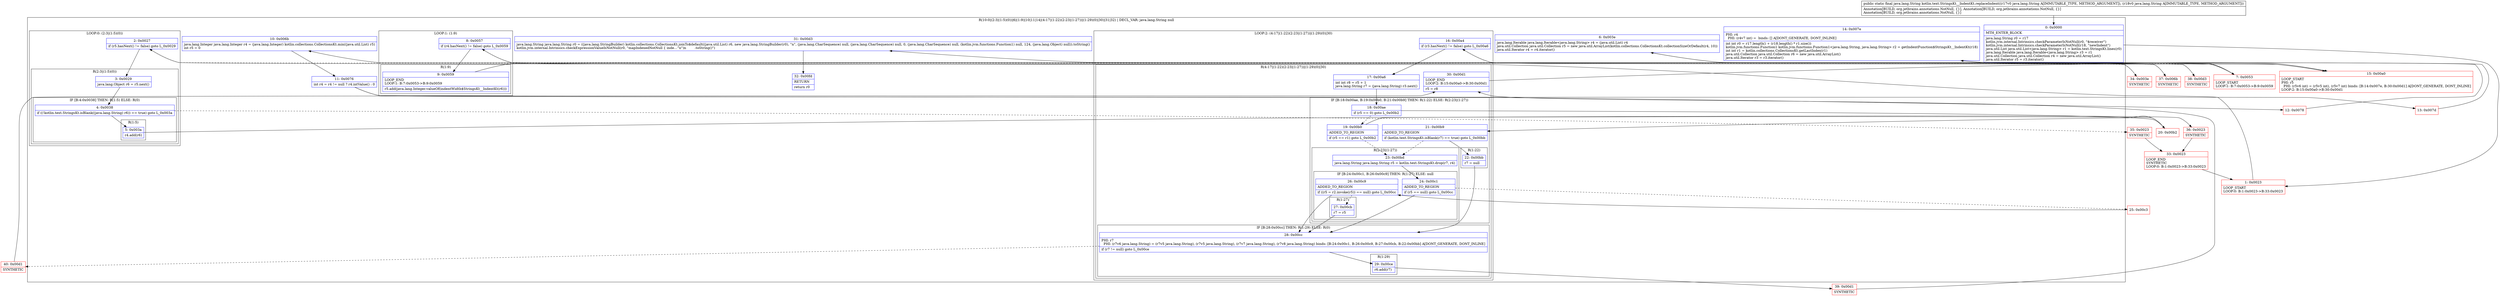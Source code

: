 digraph "CFG forkotlin.text.StringsKt__IndentKt.replaceIndent(Ljava\/lang\/String;Ljava\/lang\/String;)Ljava\/lang\/String;" {
subgraph cluster_Region_238641822 {
label = "R(10:0|(2:3|(1:5)(0))|6|(1:9)|10|11|14|(4:17|(1:22)(2:23|(1:27))|(1:29)(0)|30)|31|32) | DECL_VAR: java.lang.String null\l";
node [shape=record,color=blue];
Node_0 [shape=record,label="{0\:\ 0x0000|MTH_ENTER_BLOCK\l|java.lang.String r0 = r17\lkotlin.jvm.internal.Intrinsics.checkParameterIsNotNull(r0, \"$receiver\")\lkotlin.jvm.internal.Intrinsics.checkParameterIsNotNull(r18, \"newIndent\")\ljava.util.List java.util.List\<java.lang.String\> r1 = kotlin.text.StringsKt.lines(r0)\ljava.lang.Iterable java.lang.Iterable\<java.lang.String\> r3 = r1\ljava.util.Collection java.util.Collection r4 = new java.util.ArrayList()\ljava.util.Iterator r5 = r3.iterator()\l}"];
subgraph cluster_LoopRegion_104839344 {
label = "LOOP:0: (2:3|(1:5)(0))";
node [shape=record,color=blue];
Node_2 [shape=record,label="{2\:\ 0x0027|if (r5.hasNext() != false) goto L_0x0029\l}"];
subgraph cluster_Region_1573937705 {
label = "R(2:3|(1:5)(0))";
node [shape=record,color=blue];
Node_3 [shape=record,label="{3\:\ 0x0029|java.lang.Object r6 = r5.next()\l}"];
subgraph cluster_IfRegion_495390130 {
label = "IF [B:4:0x0038] THEN: R(1:5) ELSE: R(0)";
node [shape=record,color=blue];
Node_4 [shape=record,label="{4\:\ 0x0038|if ((!kotlin.text.StringsKt.isBlank((java.lang.String) r6)) == true) goto L_0x003a\l}"];
subgraph cluster_Region_1436026721 {
label = "R(1:5)";
node [shape=record,color=blue];
Node_5 [shape=record,label="{5\:\ 0x003a|r4.add(r6)\l}"];
}
subgraph cluster_Region_668555859 {
label = "R(0)";
node [shape=record,color=blue];
}
}
}
}
Node_6 [shape=record,label="{6\:\ 0x003e|java.lang.Iterable java.lang.Iterable\<java.lang.String\> r4 = (java.util.List) r4\ljava.util.Collection java.util.Collection r5 = new java.util.ArrayList(kotlin.collections.CollectionsKt.collectionSizeOrDefault(r4, 10))\ljava.util.Iterator r4 = r4.iterator()\l}"];
subgraph cluster_LoopRegion_1557699616 {
label = "LOOP:1: (1:9)";
node [shape=record,color=blue];
Node_8 [shape=record,label="{8\:\ 0x0057|if (r4.hasNext() != false) goto L_0x0059\l}"];
subgraph cluster_Region_2032146725 {
label = "R(1:9)";
node [shape=record,color=blue];
Node_9 [shape=record,label="{9\:\ 0x0059|LOOP_END\lLOOP:1: B:7:0x0053\-\>B:9:0x0059\l|r5.add(java.lang.Integer.valueOf(indentWidth$StringsKt__IndentKt(r6)))\l}"];
}
}
Node_10 [shape=record,label="{10\:\ 0x006b|java.lang.Integer java.lang.Integer r4 = (java.lang.Integer) kotlin.collections.CollectionsKt.min((java.util.List) r5)\lint r5 = 0\l}"];
Node_11 [shape=record,label="{11\:\ 0x0076|int r4 = r4 != null ? r4.intValue() : 0\l}"];
Node_14 [shape=record,label="{14\:\ 0x007e|PHI: r4 \l  PHI: (r4v7 int) =  binds: [] A[DONT_GENERATE, DONT_INLINE]\l|int int r0 = r17.length() + (r18.length() * r1.size())\lkotlin.jvm.functions.Function1 kotlin.jvm.functions.Function1\<java.lang.String, java.lang.String\> r2 = getIndentFunction$StringsKt__IndentKt(r18)\lint int r1 = kotlin.collections.CollectionsKt.getLastIndex(r1)\ljava.util.Collection java.util.Collection r6 = new java.util.ArrayList()\ljava.util.Iterator r3 = r3.iterator()\l}"];
subgraph cluster_LoopRegion_46623928 {
label = "LOOP:2: (4:17|(1:22)(2:23|(1:27))|(1:29)(0)|30)";
node [shape=record,color=blue];
Node_16 [shape=record,label="{16\:\ 0x00a4|if (r3.hasNext() != false) goto L_0x00a6\l}"];
subgraph cluster_Region_140561765 {
label = "R(4:17|(1:22)(2:23|(1:27))|(1:29)(0)|30)";
node [shape=record,color=blue];
Node_17 [shape=record,label="{17\:\ 0x00a6|int int r8 = r5 + 1\ljava.lang.String r7 = (java.lang.String) r3.next()\l}"];
subgraph cluster_IfRegion_1292395365 {
label = "IF [B:18:0x00ae, B:19:0x00b0, B:21:0x00b9] THEN: R(1:22) ELSE: R(2:23|(1:27))";
node [shape=record,color=blue];
Node_18 [shape=record,label="{18\:\ 0x00ae|if (r5 == 0) goto L_0x00b2\l}"];
Node_19 [shape=record,label="{19\:\ 0x00b0|ADDED_TO_REGION\l|if (r5 == r1) goto L_0x00b2\l}"];
Node_21 [shape=record,label="{21\:\ 0x00b9|ADDED_TO_REGION\l|if (kotlin.text.StringsKt.isBlank(r7) == true) goto L_0x00bb\l}"];
subgraph cluster_Region_663231439 {
label = "R(1:22)";
node [shape=record,color=blue];
Node_22 [shape=record,label="{22\:\ 0x00bb|r7 = null\l}"];
}
subgraph cluster_Region_1480513194 {
label = "R(2:23|(1:27))";
node [shape=record,color=blue];
Node_23 [shape=record,label="{23\:\ 0x00bd|java.lang.String java.lang.String r5 = kotlin.text.StringsKt.drop(r7, r4)\l}"];
subgraph cluster_IfRegion_565052857 {
label = "IF [B:24:0x00c1, B:26:0x00c9] THEN: R(1:27) ELSE: null";
node [shape=record,color=blue];
Node_24 [shape=record,label="{24\:\ 0x00c1|ADDED_TO_REGION\l|if (r5 == null) goto L_0x00cc\l}"];
Node_26 [shape=record,label="{26\:\ 0x00c9|ADDED_TO_REGION\l|if ((r5 = r2.invoke(r5)) == null) goto L_0x00cc\l}"];
subgraph cluster_Region_1248773807 {
label = "R(1:27)";
node [shape=record,color=blue];
Node_27 [shape=record,label="{27\:\ 0x00cb|r7 = r5\l}"];
}
}
}
}
subgraph cluster_IfRegion_1380936286 {
label = "IF [B:28:0x00cc] THEN: R(1:29) ELSE: R(0)";
node [shape=record,color=blue];
Node_28 [shape=record,label="{28\:\ 0x00cc|PHI: r7 \l  PHI: (r7v6 java.lang.String) = (r7v5 java.lang.String), (r7v5 java.lang.String), (r7v7 java.lang.String), (r7v8 java.lang.String) binds: [B:24:0x00c1, B:26:0x00c9, B:27:0x00cb, B:22:0x00bb] A[DONT_GENERATE, DONT_INLINE]\l|if (r7 != null) goto L_0x00ce\l}"];
subgraph cluster_Region_791408396 {
label = "R(1:29)";
node [shape=record,color=blue];
Node_29 [shape=record,label="{29\:\ 0x00ce|r6.add(r7)\l}"];
}
subgraph cluster_Region_1809083907 {
label = "R(0)";
node [shape=record,color=blue];
}
}
Node_30 [shape=record,label="{30\:\ 0x00d1|LOOP_END\lLOOP:2: B:15:0x00a0\-\>B:30:0x00d1\l|r5 = r8\l}"];
}
}
Node_31 [shape=record,label="{31\:\ 0x00d3|java.lang.String java.lang.String r0 = ((java.lang.StringBuilder) kotlin.collections.CollectionsKt.joinTo$default((java.util.List) r6, new java.lang.StringBuilder(r0), \"n\", (java.lang.CharSequence) null, (java.lang.CharSequence) null, 0, (java.lang.CharSequence) null, (kotlin.jvm.functions.Function1) null, 124, (java.lang.Object) null)).toString()\lkotlin.jvm.internal.Intrinsics.checkExpressionValueIsNotNull(r0, \"mapIndexedNotNull \{ inde…\"n\")n        .toString()\")\l}"];
Node_32 [shape=record,label="{32\:\ 0x00fd|RETURN\l|return r0\l}"];
}
Node_1 [shape=record,color=red,label="{1\:\ 0x0023|LOOP_START\lLOOP:0: B:1:0x0023\-\>B:33:0x0023\l}"];
Node_7 [shape=record,color=red,label="{7\:\ 0x0053|LOOP_START\lLOOP:1: B:7:0x0053\-\>B:9:0x0059\l}"];
Node_12 [shape=record,color=red,label="{12\:\ 0x0078}"];
Node_13 [shape=record,color=red,label="{13\:\ 0x007d}"];
Node_15 [shape=record,color=red,label="{15\:\ 0x00a0|LOOP_START\lPHI: r5 \l  PHI: (r5v6 int) = (r5v5 int), (r5v7 int) binds: [B:14:0x007e, B:30:0x00d1] A[DONT_GENERATE, DONT_INLINE]\lLOOP:2: B:15:0x00a0\-\>B:30:0x00d1\l}"];
Node_20 [shape=record,color=red,label="{20\:\ 0x00b2}"];
Node_25 [shape=record,color=red,label="{25\:\ 0x00c3}"];
Node_33 [shape=record,color=red,label="{33\:\ 0x0023|LOOP_END\lSYNTHETIC\lLOOP:0: B:1:0x0023\-\>B:33:0x0023\l}"];
Node_34 [shape=record,color=red,label="{34\:\ 0x003e|SYNTHETIC\l}"];
Node_35 [shape=record,color=red,label="{35\:\ 0x0023|SYNTHETIC\l}"];
Node_36 [shape=record,color=red,label="{36\:\ 0x0023|SYNTHETIC\l}"];
Node_37 [shape=record,color=red,label="{37\:\ 0x006b|SYNTHETIC\l}"];
Node_38 [shape=record,color=red,label="{38\:\ 0x00d3|SYNTHETIC\l}"];
Node_39 [shape=record,color=red,label="{39\:\ 0x00d1|SYNTHETIC\l}"];
Node_40 [shape=record,color=red,label="{40\:\ 0x00d1|SYNTHETIC\l}"];
MethodNode[shape=record,label="{public static final java.lang.String kotlin.text.StringsKt__IndentKt.replaceIndent((r17v0 java.lang.String A[IMMUTABLE_TYPE, METHOD_ARGUMENT]), (r18v0 java.lang.String A[IMMUTABLE_TYPE, METHOD_ARGUMENT]))  | Annotation[BUILD, org.jetbrains.annotations.NotNull, \{\}], Annotation[BUILD, org.jetbrains.annotations.NotNull, \{\}]\lAnnotation[BUILD, org.jetbrains.annotations.NotNull, \{\}]\l}"];
MethodNode -> Node_0;
Node_0 -> Node_1;
Node_2 -> Node_3;
Node_2 -> Node_34[style=dashed];
Node_3 -> Node_4;
Node_4 -> Node_5;
Node_4 -> Node_35[style=dashed];
Node_5 -> Node_36;
Node_6 -> Node_7;
Node_8 -> Node_9;
Node_8 -> Node_37[style=dashed];
Node_9 -> Node_7;
Node_10 -> Node_11;
Node_11 -> Node_12;
Node_11 -> Node_13;
Node_14 -> Node_15;
Node_16 -> Node_17;
Node_16 -> Node_38[style=dashed];
Node_17 -> Node_18;
Node_18 -> Node_19[style=dashed];
Node_18 -> Node_20;
Node_19 -> Node_20;
Node_19 -> Node_23[style=dashed];
Node_21 -> Node_22;
Node_21 -> Node_23[style=dashed];
Node_22 -> Node_28;
Node_23 -> Node_24;
Node_24 -> Node_25[style=dashed];
Node_24 -> Node_28;
Node_26 -> Node_27[style=dashed];
Node_26 -> Node_28;
Node_27 -> Node_28;
Node_28 -> Node_29;
Node_28 -> Node_40[style=dashed];
Node_29 -> Node_39;
Node_30 -> Node_15;
Node_31 -> Node_32;
Node_1 -> Node_2;
Node_7 -> Node_8;
Node_12 -> Node_14;
Node_13 -> Node_14;
Node_15 -> Node_16;
Node_20 -> Node_21;
Node_25 -> Node_26;
Node_33 -> Node_1;
Node_34 -> Node_6;
Node_35 -> Node_33;
Node_36 -> Node_33;
Node_37 -> Node_10;
Node_38 -> Node_31;
Node_39 -> Node_30;
Node_40 -> Node_30;
}

